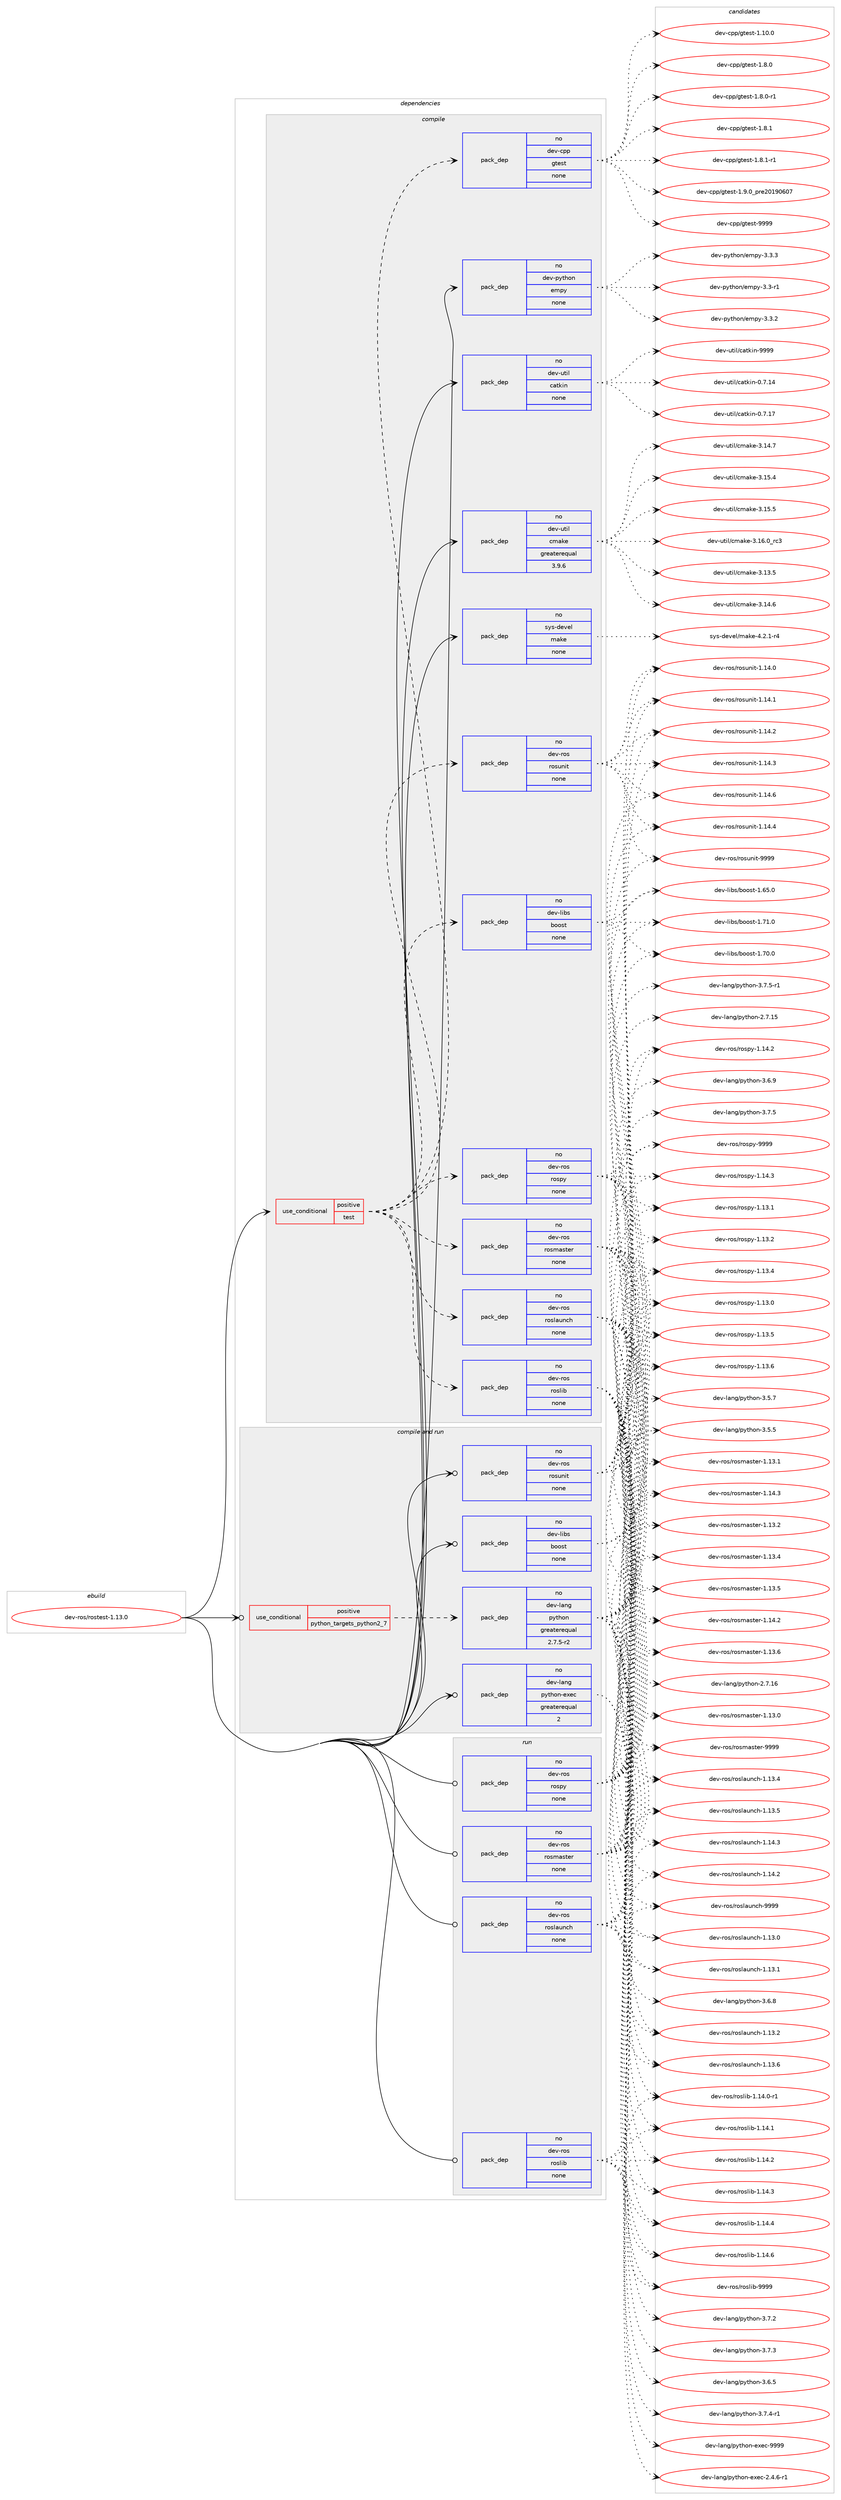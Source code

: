 digraph prolog {

# *************
# Graph options
# *************

newrank=true;
concentrate=true;
compound=true;
graph [rankdir=LR,fontname=Helvetica,fontsize=10,ranksep=1.5];#, ranksep=2.5, nodesep=0.2];
edge  [arrowhead=vee];
node  [fontname=Helvetica,fontsize=10];

# **********
# The ebuild
# **********

subgraph cluster_leftcol {
color=gray;
rank=same;
label=<<i>ebuild</i>>;
id [label="dev-ros/rostest-1.13.0", color=red, width=4, href="../dev-ros/rostest-1.13.0.svg"];
}

# ****************
# The dependencies
# ****************

subgraph cluster_midcol {
color=gray;
label=<<i>dependencies</i>>;
subgraph cluster_compile {
fillcolor="#eeeeee";
style=filled;
label=<<i>compile</i>>;
subgraph cond155140 {
dependency664363 [label=<<TABLE BORDER="0" CELLBORDER="1" CELLSPACING="0" CELLPADDING="4"><TR><TD ROWSPAN="3" CELLPADDING="10">use_conditional</TD></TR><TR><TD>positive</TD></TR><TR><TD>test</TD></TR></TABLE>>, shape=none, color=red];
subgraph pack497317 {
dependency664364 [label=<<TABLE BORDER="0" CELLBORDER="1" CELLSPACING="0" CELLPADDING="4" WIDTH="220"><TR><TD ROWSPAN="6" CELLPADDING="30">pack_dep</TD></TR><TR><TD WIDTH="110">no</TD></TR><TR><TD>dev-ros</TD></TR><TR><TD>rosunit</TD></TR><TR><TD>none</TD></TR><TR><TD></TD></TR></TABLE>>, shape=none, color=blue];
}
dependency664363:e -> dependency664364:w [weight=20,style="dashed",arrowhead="vee"];
subgraph pack497318 {
dependency664365 [label=<<TABLE BORDER="0" CELLBORDER="1" CELLSPACING="0" CELLPADDING="4" WIDTH="220"><TR><TD ROWSPAN="6" CELLPADDING="30">pack_dep</TD></TR><TR><TD WIDTH="110">no</TD></TR><TR><TD>dev-libs</TD></TR><TR><TD>boost</TD></TR><TR><TD>none</TD></TR><TR><TD></TD></TR></TABLE>>, shape=none, color=blue];
}
dependency664363:e -> dependency664365:w [weight=20,style="dashed",arrowhead="vee"];
subgraph pack497319 {
dependency664366 [label=<<TABLE BORDER="0" CELLBORDER="1" CELLSPACING="0" CELLPADDING="4" WIDTH="220"><TR><TD ROWSPAN="6" CELLPADDING="30">pack_dep</TD></TR><TR><TD WIDTH="110">no</TD></TR><TR><TD>dev-ros</TD></TR><TR><TD>roslib</TD></TR><TR><TD>none</TD></TR><TR><TD></TD></TR></TABLE>>, shape=none, color=blue];
}
dependency664363:e -> dependency664366:w [weight=20,style="dashed",arrowhead="vee"];
subgraph pack497320 {
dependency664367 [label=<<TABLE BORDER="0" CELLBORDER="1" CELLSPACING="0" CELLPADDING="4" WIDTH="220"><TR><TD ROWSPAN="6" CELLPADDING="30">pack_dep</TD></TR><TR><TD WIDTH="110">no</TD></TR><TR><TD>dev-ros</TD></TR><TR><TD>rospy</TD></TR><TR><TD>none</TD></TR><TR><TD></TD></TR></TABLE>>, shape=none, color=blue];
}
dependency664363:e -> dependency664367:w [weight=20,style="dashed",arrowhead="vee"];
subgraph pack497321 {
dependency664368 [label=<<TABLE BORDER="0" CELLBORDER="1" CELLSPACING="0" CELLPADDING="4" WIDTH="220"><TR><TD ROWSPAN="6" CELLPADDING="30">pack_dep</TD></TR><TR><TD WIDTH="110">no</TD></TR><TR><TD>dev-ros</TD></TR><TR><TD>roslaunch</TD></TR><TR><TD>none</TD></TR><TR><TD></TD></TR></TABLE>>, shape=none, color=blue];
}
dependency664363:e -> dependency664368:w [weight=20,style="dashed",arrowhead="vee"];
subgraph pack497322 {
dependency664369 [label=<<TABLE BORDER="0" CELLBORDER="1" CELLSPACING="0" CELLPADDING="4" WIDTH="220"><TR><TD ROWSPAN="6" CELLPADDING="30">pack_dep</TD></TR><TR><TD WIDTH="110">no</TD></TR><TR><TD>dev-ros</TD></TR><TR><TD>rosmaster</TD></TR><TR><TD>none</TD></TR><TR><TD></TD></TR></TABLE>>, shape=none, color=blue];
}
dependency664363:e -> dependency664369:w [weight=20,style="dashed",arrowhead="vee"];
subgraph pack497323 {
dependency664370 [label=<<TABLE BORDER="0" CELLBORDER="1" CELLSPACING="0" CELLPADDING="4" WIDTH="220"><TR><TD ROWSPAN="6" CELLPADDING="30">pack_dep</TD></TR><TR><TD WIDTH="110">no</TD></TR><TR><TD>dev-cpp</TD></TR><TR><TD>gtest</TD></TR><TR><TD>none</TD></TR><TR><TD></TD></TR></TABLE>>, shape=none, color=blue];
}
dependency664363:e -> dependency664370:w [weight=20,style="dashed",arrowhead="vee"];
}
id:e -> dependency664363:w [weight=20,style="solid",arrowhead="vee"];
subgraph pack497324 {
dependency664371 [label=<<TABLE BORDER="0" CELLBORDER="1" CELLSPACING="0" CELLPADDING="4" WIDTH="220"><TR><TD ROWSPAN="6" CELLPADDING="30">pack_dep</TD></TR><TR><TD WIDTH="110">no</TD></TR><TR><TD>dev-python</TD></TR><TR><TD>empy</TD></TR><TR><TD>none</TD></TR><TR><TD></TD></TR></TABLE>>, shape=none, color=blue];
}
id:e -> dependency664371:w [weight=20,style="solid",arrowhead="vee"];
subgraph pack497325 {
dependency664372 [label=<<TABLE BORDER="0" CELLBORDER="1" CELLSPACING="0" CELLPADDING="4" WIDTH="220"><TR><TD ROWSPAN="6" CELLPADDING="30">pack_dep</TD></TR><TR><TD WIDTH="110">no</TD></TR><TR><TD>dev-util</TD></TR><TR><TD>catkin</TD></TR><TR><TD>none</TD></TR><TR><TD></TD></TR></TABLE>>, shape=none, color=blue];
}
id:e -> dependency664372:w [weight=20,style="solid",arrowhead="vee"];
subgraph pack497326 {
dependency664373 [label=<<TABLE BORDER="0" CELLBORDER="1" CELLSPACING="0" CELLPADDING="4" WIDTH="220"><TR><TD ROWSPAN="6" CELLPADDING="30">pack_dep</TD></TR><TR><TD WIDTH="110">no</TD></TR><TR><TD>dev-util</TD></TR><TR><TD>cmake</TD></TR><TR><TD>greaterequal</TD></TR><TR><TD>3.9.6</TD></TR></TABLE>>, shape=none, color=blue];
}
id:e -> dependency664373:w [weight=20,style="solid",arrowhead="vee"];
subgraph pack497327 {
dependency664374 [label=<<TABLE BORDER="0" CELLBORDER="1" CELLSPACING="0" CELLPADDING="4" WIDTH="220"><TR><TD ROWSPAN="6" CELLPADDING="30">pack_dep</TD></TR><TR><TD WIDTH="110">no</TD></TR><TR><TD>sys-devel</TD></TR><TR><TD>make</TD></TR><TR><TD>none</TD></TR><TR><TD></TD></TR></TABLE>>, shape=none, color=blue];
}
id:e -> dependency664374:w [weight=20,style="solid",arrowhead="vee"];
}
subgraph cluster_compileandrun {
fillcolor="#eeeeee";
style=filled;
label=<<i>compile and run</i>>;
subgraph cond155141 {
dependency664375 [label=<<TABLE BORDER="0" CELLBORDER="1" CELLSPACING="0" CELLPADDING="4"><TR><TD ROWSPAN="3" CELLPADDING="10">use_conditional</TD></TR><TR><TD>positive</TD></TR><TR><TD>python_targets_python2_7</TD></TR></TABLE>>, shape=none, color=red];
subgraph pack497328 {
dependency664376 [label=<<TABLE BORDER="0" CELLBORDER="1" CELLSPACING="0" CELLPADDING="4" WIDTH="220"><TR><TD ROWSPAN="6" CELLPADDING="30">pack_dep</TD></TR><TR><TD WIDTH="110">no</TD></TR><TR><TD>dev-lang</TD></TR><TR><TD>python</TD></TR><TR><TD>greaterequal</TD></TR><TR><TD>2.7.5-r2</TD></TR></TABLE>>, shape=none, color=blue];
}
dependency664375:e -> dependency664376:w [weight=20,style="dashed",arrowhead="vee"];
}
id:e -> dependency664375:w [weight=20,style="solid",arrowhead="odotvee"];
subgraph pack497329 {
dependency664377 [label=<<TABLE BORDER="0" CELLBORDER="1" CELLSPACING="0" CELLPADDING="4" WIDTH="220"><TR><TD ROWSPAN="6" CELLPADDING="30">pack_dep</TD></TR><TR><TD WIDTH="110">no</TD></TR><TR><TD>dev-lang</TD></TR><TR><TD>python-exec</TD></TR><TR><TD>greaterequal</TD></TR><TR><TD>2</TD></TR></TABLE>>, shape=none, color=blue];
}
id:e -> dependency664377:w [weight=20,style="solid",arrowhead="odotvee"];
subgraph pack497330 {
dependency664378 [label=<<TABLE BORDER="0" CELLBORDER="1" CELLSPACING="0" CELLPADDING="4" WIDTH="220"><TR><TD ROWSPAN="6" CELLPADDING="30">pack_dep</TD></TR><TR><TD WIDTH="110">no</TD></TR><TR><TD>dev-libs</TD></TR><TR><TD>boost</TD></TR><TR><TD>none</TD></TR><TR><TD></TD></TR></TABLE>>, shape=none, color=blue];
}
id:e -> dependency664378:w [weight=20,style="solid",arrowhead="odotvee"];
subgraph pack497331 {
dependency664379 [label=<<TABLE BORDER="0" CELLBORDER="1" CELLSPACING="0" CELLPADDING="4" WIDTH="220"><TR><TD ROWSPAN="6" CELLPADDING="30">pack_dep</TD></TR><TR><TD WIDTH="110">no</TD></TR><TR><TD>dev-ros</TD></TR><TR><TD>rosunit</TD></TR><TR><TD>none</TD></TR><TR><TD></TD></TR></TABLE>>, shape=none, color=blue];
}
id:e -> dependency664379:w [weight=20,style="solid",arrowhead="odotvee"];
}
subgraph cluster_run {
fillcolor="#eeeeee";
style=filled;
label=<<i>run</i>>;
subgraph pack497332 {
dependency664380 [label=<<TABLE BORDER="0" CELLBORDER="1" CELLSPACING="0" CELLPADDING="4" WIDTH="220"><TR><TD ROWSPAN="6" CELLPADDING="30">pack_dep</TD></TR><TR><TD WIDTH="110">no</TD></TR><TR><TD>dev-ros</TD></TR><TR><TD>roslaunch</TD></TR><TR><TD>none</TD></TR><TR><TD></TD></TR></TABLE>>, shape=none, color=blue];
}
id:e -> dependency664380:w [weight=20,style="solid",arrowhead="odot"];
subgraph pack497333 {
dependency664381 [label=<<TABLE BORDER="0" CELLBORDER="1" CELLSPACING="0" CELLPADDING="4" WIDTH="220"><TR><TD ROWSPAN="6" CELLPADDING="30">pack_dep</TD></TR><TR><TD WIDTH="110">no</TD></TR><TR><TD>dev-ros</TD></TR><TR><TD>roslib</TD></TR><TR><TD>none</TD></TR><TR><TD></TD></TR></TABLE>>, shape=none, color=blue];
}
id:e -> dependency664381:w [weight=20,style="solid",arrowhead="odot"];
subgraph pack497334 {
dependency664382 [label=<<TABLE BORDER="0" CELLBORDER="1" CELLSPACING="0" CELLPADDING="4" WIDTH="220"><TR><TD ROWSPAN="6" CELLPADDING="30">pack_dep</TD></TR><TR><TD WIDTH="110">no</TD></TR><TR><TD>dev-ros</TD></TR><TR><TD>rosmaster</TD></TR><TR><TD>none</TD></TR><TR><TD></TD></TR></TABLE>>, shape=none, color=blue];
}
id:e -> dependency664382:w [weight=20,style="solid",arrowhead="odot"];
subgraph pack497335 {
dependency664383 [label=<<TABLE BORDER="0" CELLBORDER="1" CELLSPACING="0" CELLPADDING="4" WIDTH="220"><TR><TD ROWSPAN="6" CELLPADDING="30">pack_dep</TD></TR><TR><TD WIDTH="110">no</TD></TR><TR><TD>dev-ros</TD></TR><TR><TD>rospy</TD></TR><TR><TD>none</TD></TR><TR><TD></TD></TR></TABLE>>, shape=none, color=blue];
}
id:e -> dependency664383:w [weight=20,style="solid",arrowhead="odot"];
}
}

# **************
# The candidates
# **************

subgraph cluster_choices {
rank=same;
color=gray;
label=<<i>candidates</i>>;

subgraph choice497317 {
color=black;
nodesep=1;
choice100101118451141111154711411111511711010511645494649524648 [label="dev-ros/rosunit-1.14.0", color=red, width=4,href="../dev-ros/rosunit-1.14.0.svg"];
choice100101118451141111154711411111511711010511645494649524649 [label="dev-ros/rosunit-1.14.1", color=red, width=4,href="../dev-ros/rosunit-1.14.1.svg"];
choice100101118451141111154711411111511711010511645494649524650 [label="dev-ros/rosunit-1.14.2", color=red, width=4,href="../dev-ros/rosunit-1.14.2.svg"];
choice100101118451141111154711411111511711010511645494649524651 [label="dev-ros/rosunit-1.14.3", color=red, width=4,href="../dev-ros/rosunit-1.14.3.svg"];
choice100101118451141111154711411111511711010511645494649524652 [label="dev-ros/rosunit-1.14.4", color=red, width=4,href="../dev-ros/rosunit-1.14.4.svg"];
choice100101118451141111154711411111511711010511645494649524654 [label="dev-ros/rosunit-1.14.6", color=red, width=4,href="../dev-ros/rosunit-1.14.6.svg"];
choice10010111845114111115471141111151171101051164557575757 [label="dev-ros/rosunit-9999", color=red, width=4,href="../dev-ros/rosunit-9999.svg"];
dependency664364:e -> choice100101118451141111154711411111511711010511645494649524648:w [style=dotted,weight="100"];
dependency664364:e -> choice100101118451141111154711411111511711010511645494649524649:w [style=dotted,weight="100"];
dependency664364:e -> choice100101118451141111154711411111511711010511645494649524650:w [style=dotted,weight="100"];
dependency664364:e -> choice100101118451141111154711411111511711010511645494649524651:w [style=dotted,weight="100"];
dependency664364:e -> choice100101118451141111154711411111511711010511645494649524652:w [style=dotted,weight="100"];
dependency664364:e -> choice100101118451141111154711411111511711010511645494649524654:w [style=dotted,weight="100"];
dependency664364:e -> choice10010111845114111115471141111151171101051164557575757:w [style=dotted,weight="100"];
}
subgraph choice497318 {
color=black;
nodesep=1;
choice1001011184510810598115479811111111511645494654534648 [label="dev-libs/boost-1.65.0", color=red, width=4,href="../dev-libs/boost-1.65.0.svg"];
choice1001011184510810598115479811111111511645494655484648 [label="dev-libs/boost-1.70.0", color=red, width=4,href="../dev-libs/boost-1.70.0.svg"];
choice1001011184510810598115479811111111511645494655494648 [label="dev-libs/boost-1.71.0", color=red, width=4,href="../dev-libs/boost-1.71.0.svg"];
dependency664365:e -> choice1001011184510810598115479811111111511645494654534648:w [style=dotted,weight="100"];
dependency664365:e -> choice1001011184510810598115479811111111511645494655484648:w [style=dotted,weight="100"];
dependency664365:e -> choice1001011184510810598115479811111111511645494655494648:w [style=dotted,weight="100"];
}
subgraph choice497319 {
color=black;
nodesep=1;
choice100101118451141111154711411111510810598454946495246484511449 [label="dev-ros/roslib-1.14.0-r1", color=red, width=4,href="../dev-ros/roslib-1.14.0-r1.svg"];
choice10010111845114111115471141111151081059845494649524649 [label="dev-ros/roslib-1.14.1", color=red, width=4,href="../dev-ros/roslib-1.14.1.svg"];
choice10010111845114111115471141111151081059845494649524650 [label="dev-ros/roslib-1.14.2", color=red, width=4,href="../dev-ros/roslib-1.14.2.svg"];
choice10010111845114111115471141111151081059845494649524651 [label="dev-ros/roslib-1.14.3", color=red, width=4,href="../dev-ros/roslib-1.14.3.svg"];
choice10010111845114111115471141111151081059845494649524652 [label="dev-ros/roslib-1.14.4", color=red, width=4,href="../dev-ros/roslib-1.14.4.svg"];
choice10010111845114111115471141111151081059845494649524654 [label="dev-ros/roslib-1.14.6", color=red, width=4,href="../dev-ros/roslib-1.14.6.svg"];
choice1001011184511411111547114111115108105984557575757 [label="dev-ros/roslib-9999", color=red, width=4,href="../dev-ros/roslib-9999.svg"];
dependency664366:e -> choice100101118451141111154711411111510810598454946495246484511449:w [style=dotted,weight="100"];
dependency664366:e -> choice10010111845114111115471141111151081059845494649524649:w [style=dotted,weight="100"];
dependency664366:e -> choice10010111845114111115471141111151081059845494649524650:w [style=dotted,weight="100"];
dependency664366:e -> choice10010111845114111115471141111151081059845494649524651:w [style=dotted,weight="100"];
dependency664366:e -> choice10010111845114111115471141111151081059845494649524652:w [style=dotted,weight="100"];
dependency664366:e -> choice10010111845114111115471141111151081059845494649524654:w [style=dotted,weight="100"];
dependency664366:e -> choice1001011184511411111547114111115108105984557575757:w [style=dotted,weight="100"];
}
subgraph choice497320 {
color=black;
nodesep=1;
choice100101118451141111154711411111511212145494649514648 [label="dev-ros/rospy-1.13.0", color=red, width=4,href="../dev-ros/rospy-1.13.0.svg"];
choice100101118451141111154711411111511212145494649514649 [label="dev-ros/rospy-1.13.1", color=red, width=4,href="../dev-ros/rospy-1.13.1.svg"];
choice100101118451141111154711411111511212145494649514650 [label="dev-ros/rospy-1.13.2", color=red, width=4,href="../dev-ros/rospy-1.13.2.svg"];
choice100101118451141111154711411111511212145494649514652 [label="dev-ros/rospy-1.13.4", color=red, width=4,href="../dev-ros/rospy-1.13.4.svg"];
choice100101118451141111154711411111511212145494649514653 [label="dev-ros/rospy-1.13.5", color=red, width=4,href="../dev-ros/rospy-1.13.5.svg"];
choice100101118451141111154711411111511212145494649514654 [label="dev-ros/rospy-1.13.6", color=red, width=4,href="../dev-ros/rospy-1.13.6.svg"];
choice100101118451141111154711411111511212145494649524650 [label="dev-ros/rospy-1.14.2", color=red, width=4,href="../dev-ros/rospy-1.14.2.svg"];
choice100101118451141111154711411111511212145494649524651 [label="dev-ros/rospy-1.14.3", color=red, width=4,href="../dev-ros/rospy-1.14.3.svg"];
choice10010111845114111115471141111151121214557575757 [label="dev-ros/rospy-9999", color=red, width=4,href="../dev-ros/rospy-9999.svg"];
dependency664367:e -> choice100101118451141111154711411111511212145494649514648:w [style=dotted,weight="100"];
dependency664367:e -> choice100101118451141111154711411111511212145494649514649:w [style=dotted,weight="100"];
dependency664367:e -> choice100101118451141111154711411111511212145494649514650:w [style=dotted,weight="100"];
dependency664367:e -> choice100101118451141111154711411111511212145494649514652:w [style=dotted,weight="100"];
dependency664367:e -> choice100101118451141111154711411111511212145494649514653:w [style=dotted,weight="100"];
dependency664367:e -> choice100101118451141111154711411111511212145494649514654:w [style=dotted,weight="100"];
dependency664367:e -> choice100101118451141111154711411111511212145494649524650:w [style=dotted,weight="100"];
dependency664367:e -> choice100101118451141111154711411111511212145494649524651:w [style=dotted,weight="100"];
dependency664367:e -> choice10010111845114111115471141111151121214557575757:w [style=dotted,weight="100"];
}
subgraph choice497321 {
color=black;
nodesep=1;
choice1001011184511411111547114111115108971171109910445494649514648 [label="dev-ros/roslaunch-1.13.0", color=red, width=4,href="../dev-ros/roslaunch-1.13.0.svg"];
choice1001011184511411111547114111115108971171109910445494649514649 [label="dev-ros/roslaunch-1.13.1", color=red, width=4,href="../dev-ros/roslaunch-1.13.1.svg"];
choice1001011184511411111547114111115108971171109910445494649514650 [label="dev-ros/roslaunch-1.13.2", color=red, width=4,href="../dev-ros/roslaunch-1.13.2.svg"];
choice1001011184511411111547114111115108971171109910445494649514652 [label="dev-ros/roslaunch-1.13.4", color=red, width=4,href="../dev-ros/roslaunch-1.13.4.svg"];
choice1001011184511411111547114111115108971171109910445494649514653 [label="dev-ros/roslaunch-1.13.5", color=red, width=4,href="../dev-ros/roslaunch-1.13.5.svg"];
choice1001011184511411111547114111115108971171109910445494649514654 [label="dev-ros/roslaunch-1.13.6", color=red, width=4,href="../dev-ros/roslaunch-1.13.6.svg"];
choice1001011184511411111547114111115108971171109910445494649524650 [label="dev-ros/roslaunch-1.14.2", color=red, width=4,href="../dev-ros/roslaunch-1.14.2.svg"];
choice1001011184511411111547114111115108971171109910445494649524651 [label="dev-ros/roslaunch-1.14.3", color=red, width=4,href="../dev-ros/roslaunch-1.14.3.svg"];
choice100101118451141111154711411111510897117110991044557575757 [label="dev-ros/roslaunch-9999", color=red, width=4,href="../dev-ros/roslaunch-9999.svg"];
dependency664368:e -> choice1001011184511411111547114111115108971171109910445494649514648:w [style=dotted,weight="100"];
dependency664368:e -> choice1001011184511411111547114111115108971171109910445494649514649:w [style=dotted,weight="100"];
dependency664368:e -> choice1001011184511411111547114111115108971171109910445494649514650:w [style=dotted,weight="100"];
dependency664368:e -> choice1001011184511411111547114111115108971171109910445494649514652:w [style=dotted,weight="100"];
dependency664368:e -> choice1001011184511411111547114111115108971171109910445494649514653:w [style=dotted,weight="100"];
dependency664368:e -> choice1001011184511411111547114111115108971171109910445494649514654:w [style=dotted,weight="100"];
dependency664368:e -> choice1001011184511411111547114111115108971171109910445494649524650:w [style=dotted,weight="100"];
dependency664368:e -> choice1001011184511411111547114111115108971171109910445494649524651:w [style=dotted,weight="100"];
dependency664368:e -> choice100101118451141111154711411111510897117110991044557575757:w [style=dotted,weight="100"];
}
subgraph choice497322 {
color=black;
nodesep=1;
choice10010111845114111115471141111151099711511610111445494649514648 [label="dev-ros/rosmaster-1.13.0", color=red, width=4,href="../dev-ros/rosmaster-1.13.0.svg"];
choice10010111845114111115471141111151099711511610111445494649514649 [label="dev-ros/rosmaster-1.13.1", color=red, width=4,href="../dev-ros/rosmaster-1.13.1.svg"];
choice10010111845114111115471141111151099711511610111445494649514650 [label="dev-ros/rosmaster-1.13.2", color=red, width=4,href="../dev-ros/rosmaster-1.13.2.svg"];
choice10010111845114111115471141111151099711511610111445494649514652 [label="dev-ros/rosmaster-1.13.4", color=red, width=4,href="../dev-ros/rosmaster-1.13.4.svg"];
choice10010111845114111115471141111151099711511610111445494649514653 [label="dev-ros/rosmaster-1.13.5", color=red, width=4,href="../dev-ros/rosmaster-1.13.5.svg"];
choice10010111845114111115471141111151099711511610111445494649514654 [label="dev-ros/rosmaster-1.13.6", color=red, width=4,href="../dev-ros/rosmaster-1.13.6.svg"];
choice10010111845114111115471141111151099711511610111445494649524650 [label="dev-ros/rosmaster-1.14.2", color=red, width=4,href="../dev-ros/rosmaster-1.14.2.svg"];
choice10010111845114111115471141111151099711511610111445494649524651 [label="dev-ros/rosmaster-1.14.3", color=red, width=4,href="../dev-ros/rosmaster-1.14.3.svg"];
choice1001011184511411111547114111115109971151161011144557575757 [label="dev-ros/rosmaster-9999", color=red, width=4,href="../dev-ros/rosmaster-9999.svg"];
dependency664369:e -> choice10010111845114111115471141111151099711511610111445494649514648:w [style=dotted,weight="100"];
dependency664369:e -> choice10010111845114111115471141111151099711511610111445494649514649:w [style=dotted,weight="100"];
dependency664369:e -> choice10010111845114111115471141111151099711511610111445494649514650:w [style=dotted,weight="100"];
dependency664369:e -> choice10010111845114111115471141111151099711511610111445494649514652:w [style=dotted,weight="100"];
dependency664369:e -> choice10010111845114111115471141111151099711511610111445494649514653:w [style=dotted,weight="100"];
dependency664369:e -> choice10010111845114111115471141111151099711511610111445494649514654:w [style=dotted,weight="100"];
dependency664369:e -> choice10010111845114111115471141111151099711511610111445494649524650:w [style=dotted,weight="100"];
dependency664369:e -> choice10010111845114111115471141111151099711511610111445494649524651:w [style=dotted,weight="100"];
dependency664369:e -> choice1001011184511411111547114111115109971151161011144557575757:w [style=dotted,weight="100"];
}
subgraph choice497323 {
color=black;
nodesep=1;
choice10010111845991121124710311610111511645494649484648 [label="dev-cpp/gtest-1.10.0", color=red, width=4,href="../dev-cpp/gtest-1.10.0.svg"];
choice100101118459911211247103116101115116454946564648 [label="dev-cpp/gtest-1.8.0", color=red, width=4,href="../dev-cpp/gtest-1.8.0.svg"];
choice1001011184599112112471031161011151164549465646484511449 [label="dev-cpp/gtest-1.8.0-r1", color=red, width=4,href="../dev-cpp/gtest-1.8.0-r1.svg"];
choice100101118459911211247103116101115116454946564649 [label="dev-cpp/gtest-1.8.1", color=red, width=4,href="../dev-cpp/gtest-1.8.1.svg"];
choice1001011184599112112471031161011151164549465646494511449 [label="dev-cpp/gtest-1.8.1-r1", color=red, width=4,href="../dev-cpp/gtest-1.8.1-r1.svg"];
choice100101118459911211247103116101115116454946574648951121141015048495748544855 [label="dev-cpp/gtest-1.9.0_pre20190607", color=red, width=4,href="../dev-cpp/gtest-1.9.0_pre20190607.svg"];
choice1001011184599112112471031161011151164557575757 [label="dev-cpp/gtest-9999", color=red, width=4,href="../dev-cpp/gtest-9999.svg"];
dependency664370:e -> choice10010111845991121124710311610111511645494649484648:w [style=dotted,weight="100"];
dependency664370:e -> choice100101118459911211247103116101115116454946564648:w [style=dotted,weight="100"];
dependency664370:e -> choice1001011184599112112471031161011151164549465646484511449:w [style=dotted,weight="100"];
dependency664370:e -> choice100101118459911211247103116101115116454946564649:w [style=dotted,weight="100"];
dependency664370:e -> choice1001011184599112112471031161011151164549465646494511449:w [style=dotted,weight="100"];
dependency664370:e -> choice100101118459911211247103116101115116454946574648951121141015048495748544855:w [style=dotted,weight="100"];
dependency664370:e -> choice1001011184599112112471031161011151164557575757:w [style=dotted,weight="100"];
}
subgraph choice497324 {
color=black;
nodesep=1;
choice1001011184511212111610411111047101109112121455146514511449 [label="dev-python/empy-3.3-r1", color=red, width=4,href="../dev-python/empy-3.3-r1.svg"];
choice1001011184511212111610411111047101109112121455146514650 [label="dev-python/empy-3.3.2", color=red, width=4,href="../dev-python/empy-3.3.2.svg"];
choice1001011184511212111610411111047101109112121455146514651 [label="dev-python/empy-3.3.3", color=red, width=4,href="../dev-python/empy-3.3.3.svg"];
dependency664371:e -> choice1001011184511212111610411111047101109112121455146514511449:w [style=dotted,weight="100"];
dependency664371:e -> choice1001011184511212111610411111047101109112121455146514650:w [style=dotted,weight="100"];
dependency664371:e -> choice1001011184511212111610411111047101109112121455146514651:w [style=dotted,weight="100"];
}
subgraph choice497325 {
color=black;
nodesep=1;
choice1001011184511711610510847999711610710511045484655464952 [label="dev-util/catkin-0.7.14", color=red, width=4,href="../dev-util/catkin-0.7.14.svg"];
choice1001011184511711610510847999711610710511045484655464955 [label="dev-util/catkin-0.7.17", color=red, width=4,href="../dev-util/catkin-0.7.17.svg"];
choice100101118451171161051084799971161071051104557575757 [label="dev-util/catkin-9999", color=red, width=4,href="../dev-util/catkin-9999.svg"];
dependency664372:e -> choice1001011184511711610510847999711610710511045484655464952:w [style=dotted,weight="100"];
dependency664372:e -> choice1001011184511711610510847999711610710511045484655464955:w [style=dotted,weight="100"];
dependency664372:e -> choice100101118451171161051084799971161071051104557575757:w [style=dotted,weight="100"];
}
subgraph choice497326 {
color=black;
nodesep=1;
choice1001011184511711610510847991099710710145514649514653 [label="dev-util/cmake-3.13.5", color=red, width=4,href="../dev-util/cmake-3.13.5.svg"];
choice1001011184511711610510847991099710710145514649524654 [label="dev-util/cmake-3.14.6", color=red, width=4,href="../dev-util/cmake-3.14.6.svg"];
choice1001011184511711610510847991099710710145514649524655 [label="dev-util/cmake-3.14.7", color=red, width=4,href="../dev-util/cmake-3.14.7.svg"];
choice1001011184511711610510847991099710710145514649534652 [label="dev-util/cmake-3.15.4", color=red, width=4,href="../dev-util/cmake-3.15.4.svg"];
choice1001011184511711610510847991099710710145514649534653 [label="dev-util/cmake-3.15.5", color=red, width=4,href="../dev-util/cmake-3.15.5.svg"];
choice1001011184511711610510847991099710710145514649544648951149951 [label="dev-util/cmake-3.16.0_rc3", color=red, width=4,href="../dev-util/cmake-3.16.0_rc3.svg"];
dependency664373:e -> choice1001011184511711610510847991099710710145514649514653:w [style=dotted,weight="100"];
dependency664373:e -> choice1001011184511711610510847991099710710145514649524654:w [style=dotted,weight="100"];
dependency664373:e -> choice1001011184511711610510847991099710710145514649524655:w [style=dotted,weight="100"];
dependency664373:e -> choice1001011184511711610510847991099710710145514649534652:w [style=dotted,weight="100"];
dependency664373:e -> choice1001011184511711610510847991099710710145514649534653:w [style=dotted,weight="100"];
dependency664373:e -> choice1001011184511711610510847991099710710145514649544648951149951:w [style=dotted,weight="100"];
}
subgraph choice497327 {
color=black;
nodesep=1;
choice1151211154510010111810110847109971071014552465046494511452 [label="sys-devel/make-4.2.1-r4", color=red, width=4,href="../sys-devel/make-4.2.1-r4.svg"];
dependency664374:e -> choice1151211154510010111810110847109971071014552465046494511452:w [style=dotted,weight="100"];
}
subgraph choice497328 {
color=black;
nodesep=1;
choice10010111845108971101034711212111610411111045504655464953 [label="dev-lang/python-2.7.15", color=red, width=4,href="../dev-lang/python-2.7.15.svg"];
choice10010111845108971101034711212111610411111045504655464954 [label="dev-lang/python-2.7.16", color=red, width=4,href="../dev-lang/python-2.7.16.svg"];
choice100101118451089711010347112121116104111110455146534653 [label="dev-lang/python-3.5.5", color=red, width=4,href="../dev-lang/python-3.5.5.svg"];
choice100101118451089711010347112121116104111110455146534655 [label="dev-lang/python-3.5.7", color=red, width=4,href="../dev-lang/python-3.5.7.svg"];
choice100101118451089711010347112121116104111110455146544653 [label="dev-lang/python-3.6.5", color=red, width=4,href="../dev-lang/python-3.6.5.svg"];
choice100101118451089711010347112121116104111110455146544656 [label="dev-lang/python-3.6.8", color=red, width=4,href="../dev-lang/python-3.6.8.svg"];
choice100101118451089711010347112121116104111110455146544657 [label="dev-lang/python-3.6.9", color=red, width=4,href="../dev-lang/python-3.6.9.svg"];
choice100101118451089711010347112121116104111110455146554650 [label="dev-lang/python-3.7.2", color=red, width=4,href="../dev-lang/python-3.7.2.svg"];
choice100101118451089711010347112121116104111110455146554651 [label="dev-lang/python-3.7.3", color=red, width=4,href="../dev-lang/python-3.7.3.svg"];
choice1001011184510897110103471121211161041111104551465546524511449 [label="dev-lang/python-3.7.4-r1", color=red, width=4,href="../dev-lang/python-3.7.4-r1.svg"];
choice100101118451089711010347112121116104111110455146554653 [label="dev-lang/python-3.7.5", color=red, width=4,href="../dev-lang/python-3.7.5.svg"];
choice1001011184510897110103471121211161041111104551465546534511449 [label="dev-lang/python-3.7.5-r1", color=red, width=4,href="../dev-lang/python-3.7.5-r1.svg"];
dependency664376:e -> choice10010111845108971101034711212111610411111045504655464953:w [style=dotted,weight="100"];
dependency664376:e -> choice10010111845108971101034711212111610411111045504655464954:w [style=dotted,weight="100"];
dependency664376:e -> choice100101118451089711010347112121116104111110455146534653:w [style=dotted,weight="100"];
dependency664376:e -> choice100101118451089711010347112121116104111110455146534655:w [style=dotted,weight="100"];
dependency664376:e -> choice100101118451089711010347112121116104111110455146544653:w [style=dotted,weight="100"];
dependency664376:e -> choice100101118451089711010347112121116104111110455146544656:w [style=dotted,weight="100"];
dependency664376:e -> choice100101118451089711010347112121116104111110455146544657:w [style=dotted,weight="100"];
dependency664376:e -> choice100101118451089711010347112121116104111110455146554650:w [style=dotted,weight="100"];
dependency664376:e -> choice100101118451089711010347112121116104111110455146554651:w [style=dotted,weight="100"];
dependency664376:e -> choice1001011184510897110103471121211161041111104551465546524511449:w [style=dotted,weight="100"];
dependency664376:e -> choice100101118451089711010347112121116104111110455146554653:w [style=dotted,weight="100"];
dependency664376:e -> choice1001011184510897110103471121211161041111104551465546534511449:w [style=dotted,weight="100"];
}
subgraph choice497329 {
color=black;
nodesep=1;
choice10010111845108971101034711212111610411111045101120101994550465246544511449 [label="dev-lang/python-exec-2.4.6-r1", color=red, width=4,href="../dev-lang/python-exec-2.4.6-r1.svg"];
choice10010111845108971101034711212111610411111045101120101994557575757 [label="dev-lang/python-exec-9999", color=red, width=4,href="../dev-lang/python-exec-9999.svg"];
dependency664377:e -> choice10010111845108971101034711212111610411111045101120101994550465246544511449:w [style=dotted,weight="100"];
dependency664377:e -> choice10010111845108971101034711212111610411111045101120101994557575757:w [style=dotted,weight="100"];
}
subgraph choice497330 {
color=black;
nodesep=1;
choice1001011184510810598115479811111111511645494654534648 [label="dev-libs/boost-1.65.0", color=red, width=4,href="../dev-libs/boost-1.65.0.svg"];
choice1001011184510810598115479811111111511645494655484648 [label="dev-libs/boost-1.70.0", color=red, width=4,href="../dev-libs/boost-1.70.0.svg"];
choice1001011184510810598115479811111111511645494655494648 [label="dev-libs/boost-1.71.0", color=red, width=4,href="../dev-libs/boost-1.71.0.svg"];
dependency664378:e -> choice1001011184510810598115479811111111511645494654534648:w [style=dotted,weight="100"];
dependency664378:e -> choice1001011184510810598115479811111111511645494655484648:w [style=dotted,weight="100"];
dependency664378:e -> choice1001011184510810598115479811111111511645494655494648:w [style=dotted,weight="100"];
}
subgraph choice497331 {
color=black;
nodesep=1;
choice100101118451141111154711411111511711010511645494649524648 [label="dev-ros/rosunit-1.14.0", color=red, width=4,href="../dev-ros/rosunit-1.14.0.svg"];
choice100101118451141111154711411111511711010511645494649524649 [label="dev-ros/rosunit-1.14.1", color=red, width=4,href="../dev-ros/rosunit-1.14.1.svg"];
choice100101118451141111154711411111511711010511645494649524650 [label="dev-ros/rosunit-1.14.2", color=red, width=4,href="../dev-ros/rosunit-1.14.2.svg"];
choice100101118451141111154711411111511711010511645494649524651 [label="dev-ros/rosunit-1.14.3", color=red, width=4,href="../dev-ros/rosunit-1.14.3.svg"];
choice100101118451141111154711411111511711010511645494649524652 [label="dev-ros/rosunit-1.14.4", color=red, width=4,href="../dev-ros/rosunit-1.14.4.svg"];
choice100101118451141111154711411111511711010511645494649524654 [label="dev-ros/rosunit-1.14.6", color=red, width=4,href="../dev-ros/rosunit-1.14.6.svg"];
choice10010111845114111115471141111151171101051164557575757 [label="dev-ros/rosunit-9999", color=red, width=4,href="../dev-ros/rosunit-9999.svg"];
dependency664379:e -> choice100101118451141111154711411111511711010511645494649524648:w [style=dotted,weight="100"];
dependency664379:e -> choice100101118451141111154711411111511711010511645494649524649:w [style=dotted,weight="100"];
dependency664379:e -> choice100101118451141111154711411111511711010511645494649524650:w [style=dotted,weight="100"];
dependency664379:e -> choice100101118451141111154711411111511711010511645494649524651:w [style=dotted,weight="100"];
dependency664379:e -> choice100101118451141111154711411111511711010511645494649524652:w [style=dotted,weight="100"];
dependency664379:e -> choice100101118451141111154711411111511711010511645494649524654:w [style=dotted,weight="100"];
dependency664379:e -> choice10010111845114111115471141111151171101051164557575757:w [style=dotted,weight="100"];
}
subgraph choice497332 {
color=black;
nodesep=1;
choice1001011184511411111547114111115108971171109910445494649514648 [label="dev-ros/roslaunch-1.13.0", color=red, width=4,href="../dev-ros/roslaunch-1.13.0.svg"];
choice1001011184511411111547114111115108971171109910445494649514649 [label="dev-ros/roslaunch-1.13.1", color=red, width=4,href="../dev-ros/roslaunch-1.13.1.svg"];
choice1001011184511411111547114111115108971171109910445494649514650 [label="dev-ros/roslaunch-1.13.2", color=red, width=4,href="../dev-ros/roslaunch-1.13.2.svg"];
choice1001011184511411111547114111115108971171109910445494649514652 [label="dev-ros/roslaunch-1.13.4", color=red, width=4,href="../dev-ros/roslaunch-1.13.4.svg"];
choice1001011184511411111547114111115108971171109910445494649514653 [label="dev-ros/roslaunch-1.13.5", color=red, width=4,href="../dev-ros/roslaunch-1.13.5.svg"];
choice1001011184511411111547114111115108971171109910445494649514654 [label="dev-ros/roslaunch-1.13.6", color=red, width=4,href="../dev-ros/roslaunch-1.13.6.svg"];
choice1001011184511411111547114111115108971171109910445494649524650 [label="dev-ros/roslaunch-1.14.2", color=red, width=4,href="../dev-ros/roslaunch-1.14.2.svg"];
choice1001011184511411111547114111115108971171109910445494649524651 [label="dev-ros/roslaunch-1.14.3", color=red, width=4,href="../dev-ros/roslaunch-1.14.3.svg"];
choice100101118451141111154711411111510897117110991044557575757 [label="dev-ros/roslaunch-9999", color=red, width=4,href="../dev-ros/roslaunch-9999.svg"];
dependency664380:e -> choice1001011184511411111547114111115108971171109910445494649514648:w [style=dotted,weight="100"];
dependency664380:e -> choice1001011184511411111547114111115108971171109910445494649514649:w [style=dotted,weight="100"];
dependency664380:e -> choice1001011184511411111547114111115108971171109910445494649514650:w [style=dotted,weight="100"];
dependency664380:e -> choice1001011184511411111547114111115108971171109910445494649514652:w [style=dotted,weight="100"];
dependency664380:e -> choice1001011184511411111547114111115108971171109910445494649514653:w [style=dotted,weight="100"];
dependency664380:e -> choice1001011184511411111547114111115108971171109910445494649514654:w [style=dotted,weight="100"];
dependency664380:e -> choice1001011184511411111547114111115108971171109910445494649524650:w [style=dotted,weight="100"];
dependency664380:e -> choice1001011184511411111547114111115108971171109910445494649524651:w [style=dotted,weight="100"];
dependency664380:e -> choice100101118451141111154711411111510897117110991044557575757:w [style=dotted,weight="100"];
}
subgraph choice497333 {
color=black;
nodesep=1;
choice100101118451141111154711411111510810598454946495246484511449 [label="dev-ros/roslib-1.14.0-r1", color=red, width=4,href="../dev-ros/roslib-1.14.0-r1.svg"];
choice10010111845114111115471141111151081059845494649524649 [label="dev-ros/roslib-1.14.1", color=red, width=4,href="../dev-ros/roslib-1.14.1.svg"];
choice10010111845114111115471141111151081059845494649524650 [label="dev-ros/roslib-1.14.2", color=red, width=4,href="../dev-ros/roslib-1.14.2.svg"];
choice10010111845114111115471141111151081059845494649524651 [label="dev-ros/roslib-1.14.3", color=red, width=4,href="../dev-ros/roslib-1.14.3.svg"];
choice10010111845114111115471141111151081059845494649524652 [label="dev-ros/roslib-1.14.4", color=red, width=4,href="../dev-ros/roslib-1.14.4.svg"];
choice10010111845114111115471141111151081059845494649524654 [label="dev-ros/roslib-1.14.6", color=red, width=4,href="../dev-ros/roslib-1.14.6.svg"];
choice1001011184511411111547114111115108105984557575757 [label="dev-ros/roslib-9999", color=red, width=4,href="../dev-ros/roslib-9999.svg"];
dependency664381:e -> choice100101118451141111154711411111510810598454946495246484511449:w [style=dotted,weight="100"];
dependency664381:e -> choice10010111845114111115471141111151081059845494649524649:w [style=dotted,weight="100"];
dependency664381:e -> choice10010111845114111115471141111151081059845494649524650:w [style=dotted,weight="100"];
dependency664381:e -> choice10010111845114111115471141111151081059845494649524651:w [style=dotted,weight="100"];
dependency664381:e -> choice10010111845114111115471141111151081059845494649524652:w [style=dotted,weight="100"];
dependency664381:e -> choice10010111845114111115471141111151081059845494649524654:w [style=dotted,weight="100"];
dependency664381:e -> choice1001011184511411111547114111115108105984557575757:w [style=dotted,weight="100"];
}
subgraph choice497334 {
color=black;
nodesep=1;
choice10010111845114111115471141111151099711511610111445494649514648 [label="dev-ros/rosmaster-1.13.0", color=red, width=4,href="../dev-ros/rosmaster-1.13.0.svg"];
choice10010111845114111115471141111151099711511610111445494649514649 [label="dev-ros/rosmaster-1.13.1", color=red, width=4,href="../dev-ros/rosmaster-1.13.1.svg"];
choice10010111845114111115471141111151099711511610111445494649514650 [label="dev-ros/rosmaster-1.13.2", color=red, width=4,href="../dev-ros/rosmaster-1.13.2.svg"];
choice10010111845114111115471141111151099711511610111445494649514652 [label="dev-ros/rosmaster-1.13.4", color=red, width=4,href="../dev-ros/rosmaster-1.13.4.svg"];
choice10010111845114111115471141111151099711511610111445494649514653 [label="dev-ros/rosmaster-1.13.5", color=red, width=4,href="../dev-ros/rosmaster-1.13.5.svg"];
choice10010111845114111115471141111151099711511610111445494649514654 [label="dev-ros/rosmaster-1.13.6", color=red, width=4,href="../dev-ros/rosmaster-1.13.6.svg"];
choice10010111845114111115471141111151099711511610111445494649524650 [label="dev-ros/rosmaster-1.14.2", color=red, width=4,href="../dev-ros/rosmaster-1.14.2.svg"];
choice10010111845114111115471141111151099711511610111445494649524651 [label="dev-ros/rosmaster-1.14.3", color=red, width=4,href="../dev-ros/rosmaster-1.14.3.svg"];
choice1001011184511411111547114111115109971151161011144557575757 [label="dev-ros/rosmaster-9999", color=red, width=4,href="../dev-ros/rosmaster-9999.svg"];
dependency664382:e -> choice10010111845114111115471141111151099711511610111445494649514648:w [style=dotted,weight="100"];
dependency664382:e -> choice10010111845114111115471141111151099711511610111445494649514649:w [style=dotted,weight="100"];
dependency664382:e -> choice10010111845114111115471141111151099711511610111445494649514650:w [style=dotted,weight="100"];
dependency664382:e -> choice10010111845114111115471141111151099711511610111445494649514652:w [style=dotted,weight="100"];
dependency664382:e -> choice10010111845114111115471141111151099711511610111445494649514653:w [style=dotted,weight="100"];
dependency664382:e -> choice10010111845114111115471141111151099711511610111445494649514654:w [style=dotted,weight="100"];
dependency664382:e -> choice10010111845114111115471141111151099711511610111445494649524650:w [style=dotted,weight="100"];
dependency664382:e -> choice10010111845114111115471141111151099711511610111445494649524651:w [style=dotted,weight="100"];
dependency664382:e -> choice1001011184511411111547114111115109971151161011144557575757:w [style=dotted,weight="100"];
}
subgraph choice497335 {
color=black;
nodesep=1;
choice100101118451141111154711411111511212145494649514648 [label="dev-ros/rospy-1.13.0", color=red, width=4,href="../dev-ros/rospy-1.13.0.svg"];
choice100101118451141111154711411111511212145494649514649 [label="dev-ros/rospy-1.13.1", color=red, width=4,href="../dev-ros/rospy-1.13.1.svg"];
choice100101118451141111154711411111511212145494649514650 [label="dev-ros/rospy-1.13.2", color=red, width=4,href="../dev-ros/rospy-1.13.2.svg"];
choice100101118451141111154711411111511212145494649514652 [label="dev-ros/rospy-1.13.4", color=red, width=4,href="../dev-ros/rospy-1.13.4.svg"];
choice100101118451141111154711411111511212145494649514653 [label="dev-ros/rospy-1.13.5", color=red, width=4,href="../dev-ros/rospy-1.13.5.svg"];
choice100101118451141111154711411111511212145494649514654 [label="dev-ros/rospy-1.13.6", color=red, width=4,href="../dev-ros/rospy-1.13.6.svg"];
choice100101118451141111154711411111511212145494649524650 [label="dev-ros/rospy-1.14.2", color=red, width=4,href="../dev-ros/rospy-1.14.2.svg"];
choice100101118451141111154711411111511212145494649524651 [label="dev-ros/rospy-1.14.3", color=red, width=4,href="../dev-ros/rospy-1.14.3.svg"];
choice10010111845114111115471141111151121214557575757 [label="dev-ros/rospy-9999", color=red, width=4,href="../dev-ros/rospy-9999.svg"];
dependency664383:e -> choice100101118451141111154711411111511212145494649514648:w [style=dotted,weight="100"];
dependency664383:e -> choice100101118451141111154711411111511212145494649514649:w [style=dotted,weight="100"];
dependency664383:e -> choice100101118451141111154711411111511212145494649514650:w [style=dotted,weight="100"];
dependency664383:e -> choice100101118451141111154711411111511212145494649514652:w [style=dotted,weight="100"];
dependency664383:e -> choice100101118451141111154711411111511212145494649514653:w [style=dotted,weight="100"];
dependency664383:e -> choice100101118451141111154711411111511212145494649514654:w [style=dotted,weight="100"];
dependency664383:e -> choice100101118451141111154711411111511212145494649524650:w [style=dotted,weight="100"];
dependency664383:e -> choice100101118451141111154711411111511212145494649524651:w [style=dotted,weight="100"];
dependency664383:e -> choice10010111845114111115471141111151121214557575757:w [style=dotted,weight="100"];
}
}

}
